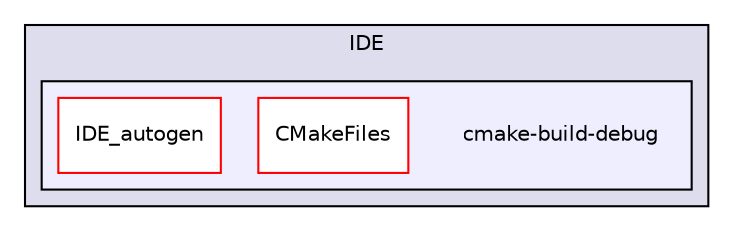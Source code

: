 digraph "C:/Users/diabl/Documents/Progra/IDE/cmake-build-debug" {
  compound=true
  node [ fontsize="10", fontname="Helvetica"];
  edge [ labelfontsize="10", labelfontname="Helvetica"];
  subgraph clusterdir_21d3fe1ca907b4b2bee363764e04dc40 {
    graph [ bgcolor="#ddddee", pencolor="black", label="IDE" fontname="Helvetica", fontsize="10", URL="dir_21d3fe1ca907b4b2bee363764e04dc40.html"]
  subgraph clusterdir_f1cf41fb964ca8aca111c4bfc2546ee8 {
    graph [ bgcolor="#eeeeff", pencolor="black", label="" URL="dir_f1cf41fb964ca8aca111c4bfc2546ee8.html"];
    dir_f1cf41fb964ca8aca111c4bfc2546ee8 [shape=plaintext label="cmake-build-debug"];
  dir_8d4f390e3502f2ca455e6b38448314b8 [shape=box label="CMakeFiles" fillcolor="white" style="filled" color="red" URL="dir_8d4f390e3502f2ca455e6b38448314b8.html"];
  dir_82c5a4042e937c9308c54f8be18e8543 [shape=box label="IDE_autogen" fillcolor="white" style="filled" color="red" URL="dir_82c5a4042e937c9308c54f8be18e8543.html"];
  }
  }
}
